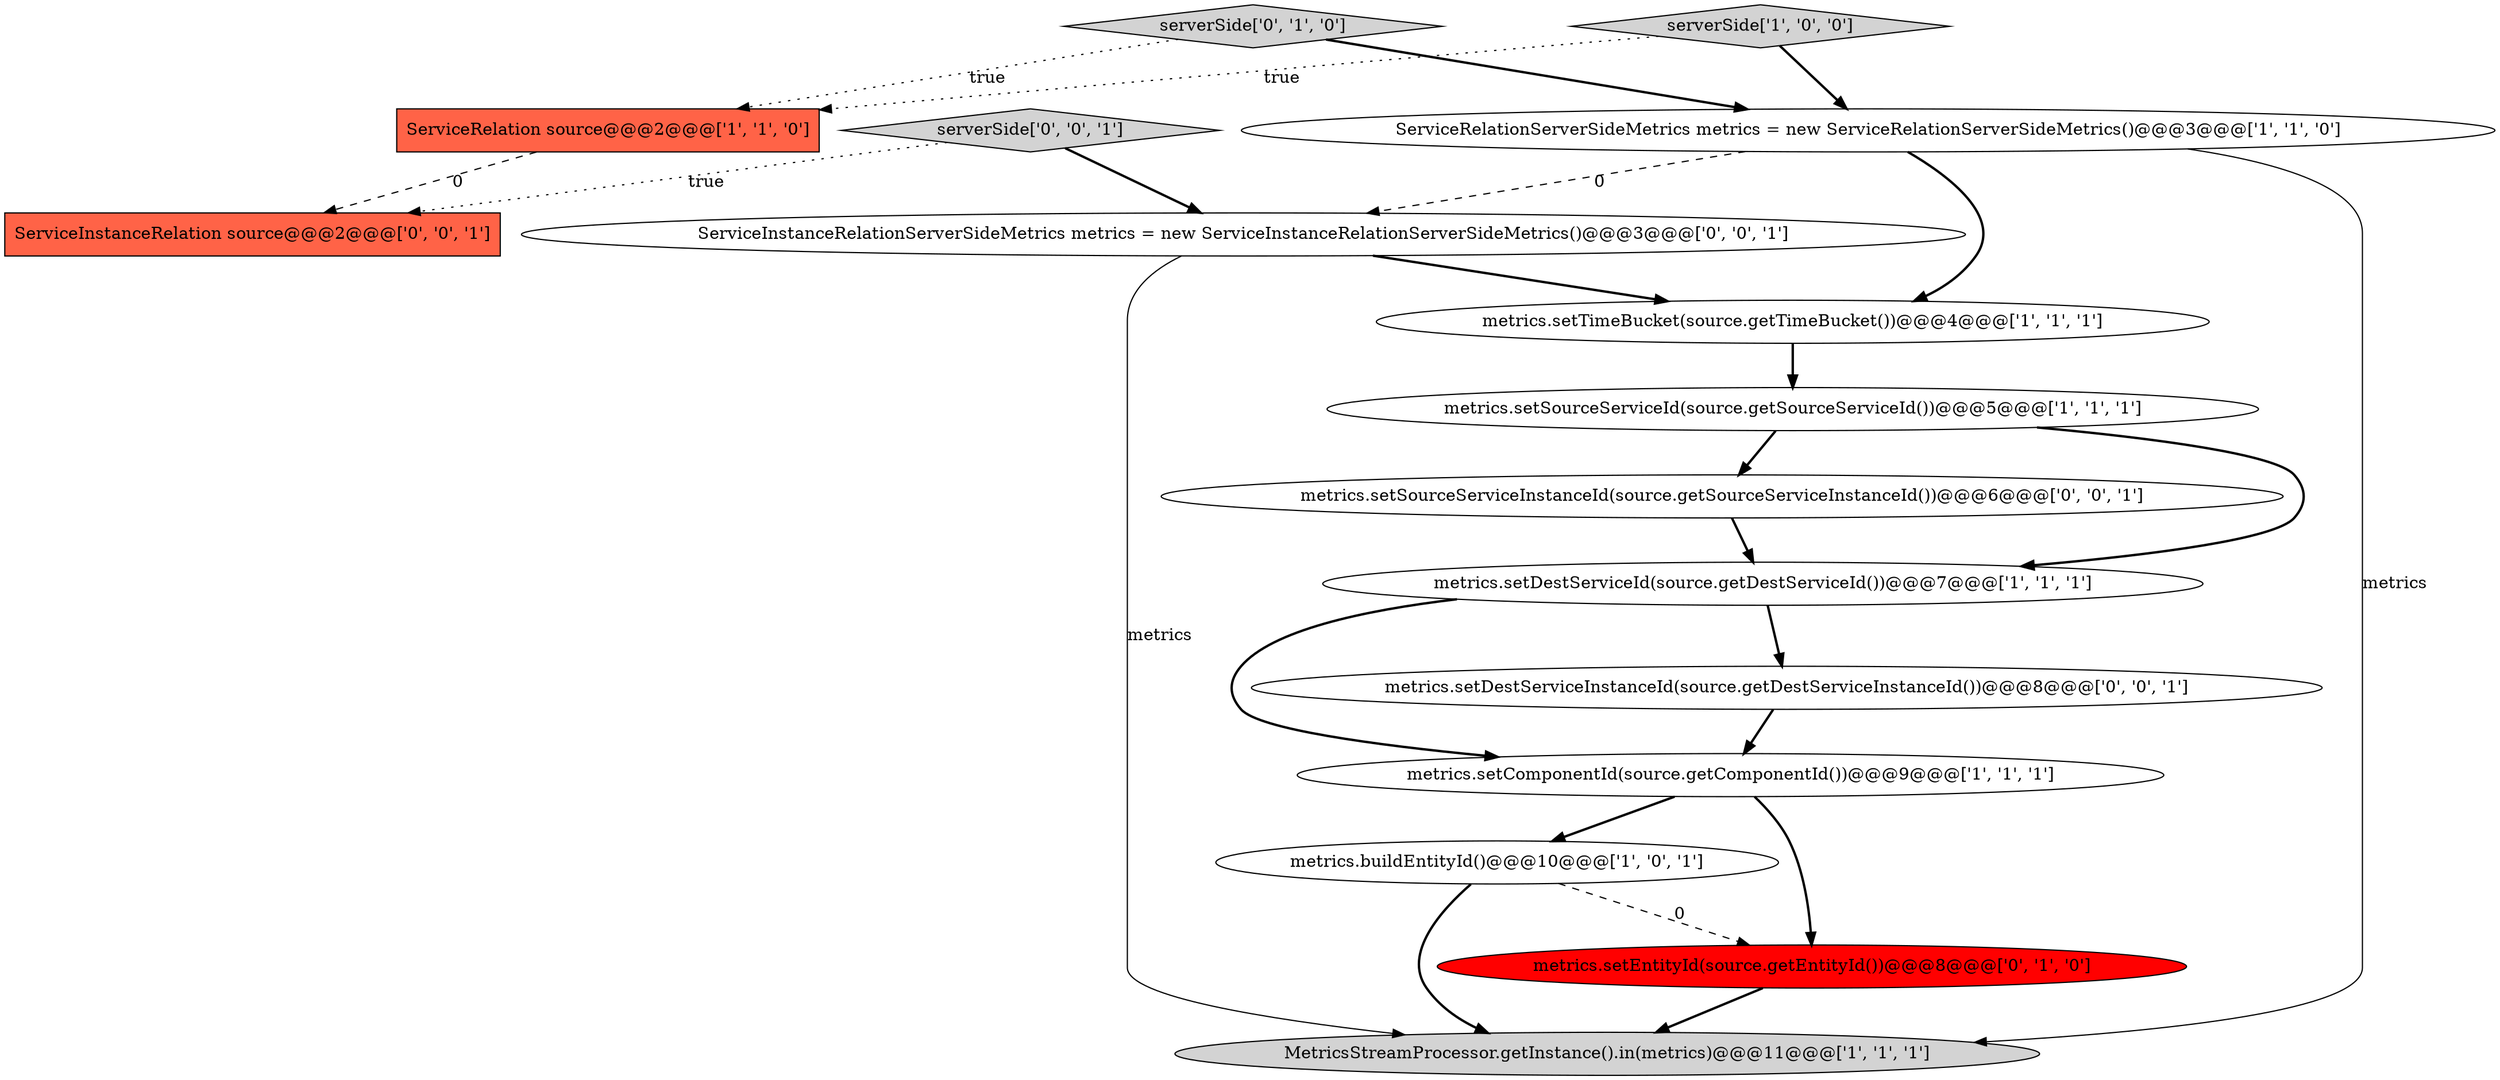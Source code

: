 digraph {
5 [style = filled, label = "metrics.setComponentId(source.getComponentId())@@@9@@@['1', '1', '1']", fillcolor = white, shape = ellipse image = "AAA0AAABBB1BBB"];
9 [style = filled, label = "serverSide['0', '1', '0']", fillcolor = lightgray, shape = diamond image = "AAA0AAABBB2BBB"];
11 [style = filled, label = "ServiceInstanceRelation source@@@2@@@['0', '0', '1']", fillcolor = tomato, shape = box image = "AAA0AAABBB3BBB"];
4 [style = filled, label = "MetricsStreamProcessor.getInstance().in(metrics)@@@11@@@['1', '1', '1']", fillcolor = lightgray, shape = ellipse image = "AAA0AAABBB1BBB"];
3 [style = filled, label = "metrics.setTimeBucket(source.getTimeBucket())@@@4@@@['1', '1', '1']", fillcolor = white, shape = ellipse image = "AAA0AAABBB1BBB"];
6 [style = filled, label = "metrics.buildEntityId()@@@10@@@['1', '0', '1']", fillcolor = white, shape = ellipse image = "AAA0AAABBB1BBB"];
14 [style = filled, label = "serverSide['0', '0', '1']", fillcolor = lightgray, shape = diamond image = "AAA0AAABBB3BBB"];
12 [style = filled, label = "metrics.setSourceServiceInstanceId(source.getSourceServiceInstanceId())@@@6@@@['0', '0', '1']", fillcolor = white, shape = ellipse image = "AAA0AAABBB3BBB"];
8 [style = filled, label = "metrics.setDestServiceId(source.getDestServiceId())@@@7@@@['1', '1', '1']", fillcolor = white, shape = ellipse image = "AAA0AAABBB1BBB"];
1 [style = filled, label = "serverSide['1', '0', '0']", fillcolor = lightgray, shape = diamond image = "AAA0AAABBB1BBB"];
10 [style = filled, label = "metrics.setEntityId(source.getEntityId())@@@8@@@['0', '1', '0']", fillcolor = red, shape = ellipse image = "AAA1AAABBB2BBB"];
13 [style = filled, label = "ServiceInstanceRelationServerSideMetrics metrics = new ServiceInstanceRelationServerSideMetrics()@@@3@@@['0', '0', '1']", fillcolor = white, shape = ellipse image = "AAA0AAABBB3BBB"];
2 [style = filled, label = "ServiceRelationServerSideMetrics metrics = new ServiceRelationServerSideMetrics()@@@3@@@['1', '1', '0']", fillcolor = white, shape = ellipse image = "AAA0AAABBB1BBB"];
0 [style = filled, label = "ServiceRelation source@@@2@@@['1', '1', '0']", fillcolor = tomato, shape = box image = "AAA0AAABBB1BBB"];
15 [style = filled, label = "metrics.setDestServiceInstanceId(source.getDestServiceInstanceId())@@@8@@@['0', '0', '1']", fillcolor = white, shape = ellipse image = "AAA0AAABBB3BBB"];
7 [style = filled, label = "metrics.setSourceServiceId(source.getSourceServiceId())@@@5@@@['1', '1', '1']", fillcolor = white, shape = ellipse image = "AAA0AAABBB1BBB"];
5->10 [style = bold, label=""];
9->0 [style = dotted, label="true"];
8->15 [style = bold, label=""];
9->2 [style = bold, label=""];
7->12 [style = bold, label=""];
2->3 [style = bold, label=""];
0->11 [style = dashed, label="0"];
13->4 [style = solid, label="metrics"];
7->8 [style = bold, label=""];
15->5 [style = bold, label=""];
6->10 [style = dashed, label="0"];
6->4 [style = bold, label=""];
5->6 [style = bold, label=""];
8->5 [style = bold, label=""];
13->3 [style = bold, label=""];
3->7 [style = bold, label=""];
12->8 [style = bold, label=""];
2->13 [style = dashed, label="0"];
2->4 [style = solid, label="metrics"];
10->4 [style = bold, label=""];
14->11 [style = dotted, label="true"];
1->2 [style = bold, label=""];
1->0 [style = dotted, label="true"];
14->13 [style = bold, label=""];
}
